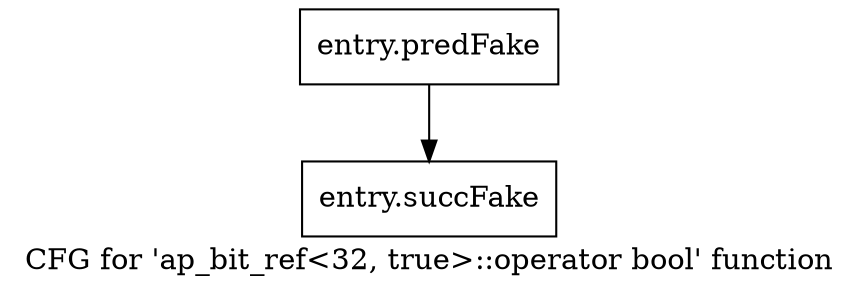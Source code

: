 digraph "CFG for 'ap_bit_ref\<32, true\>::operator bool' function" {
	label="CFG for 'ap_bit_ref\<32, true\>::operator bool' function";

	Node0x598a9e0 [shape=record,filename="",linenumber="",label="{entry.predFake}"];
	Node0x598a9e0 -> Node0x5ad0ea0[ callList="" memoryops="" filename="/home/omerfaruk/tools/Xilinx/Vitis_HLS/2023.2/include/etc/ap_int_ref.h" execusionnum="12"];
	Node0x5ad0ea0 [shape=record,filename="/home/omerfaruk/tools/Xilinx/Vitis_HLS/2023.2/include/etc/ap_int_ref.h",linenumber="779",label="{entry.succFake}"];
}
